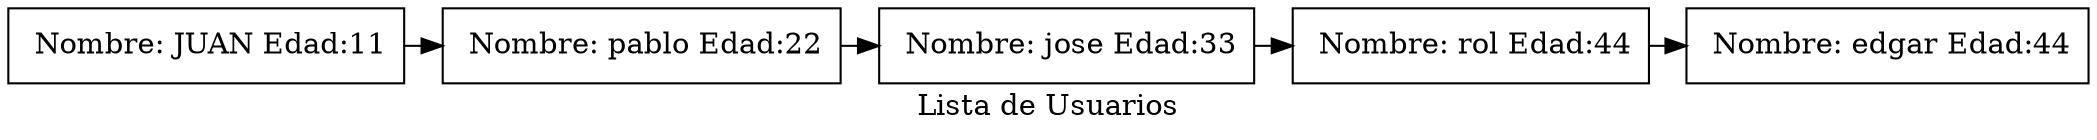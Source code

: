 

digraph G {
label="Lista de Usuarios";
node [shape=box];
//agregar nodos
UJUAN[label=" Nombre: JUAN Edad:11"];
Upablo[label=" Nombre: pablo Edad:22"];
Ujose[label=" Nombre: jose Edad:33"];
Urol[label=" Nombre: rol Edad:44"];
Uedgar[label=" Nombre: edgar Edad:44"];
//Enlazar imagenes
{rank=same;
UJUAN->Upablo->Ujose->Urol->Uedgar

}
}
